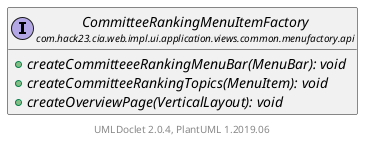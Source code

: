 @startuml
    set namespaceSeparator none
    hide empty fields
    hide empty methods

    interface "<size:14>CommitteeRankingMenuItemFactory\n<size:10>com.hack23.cia.web.impl.ui.application.views.common.menufactory.api" as com.hack23.cia.web.impl.ui.application.views.common.menufactory.api.CommitteeRankingMenuItemFactory [[CommitteeRankingMenuItemFactory.html]] {
        {abstract} +createCommitteeeRankingMenuBar(MenuBar): void
        {abstract} +createCommitteeRankingTopics(MenuItem): void
        {abstract} +createOverviewPage(VerticalLayout): void
    }

    center footer UMLDoclet 2.0.4, PlantUML 1.2019.06
@enduml

